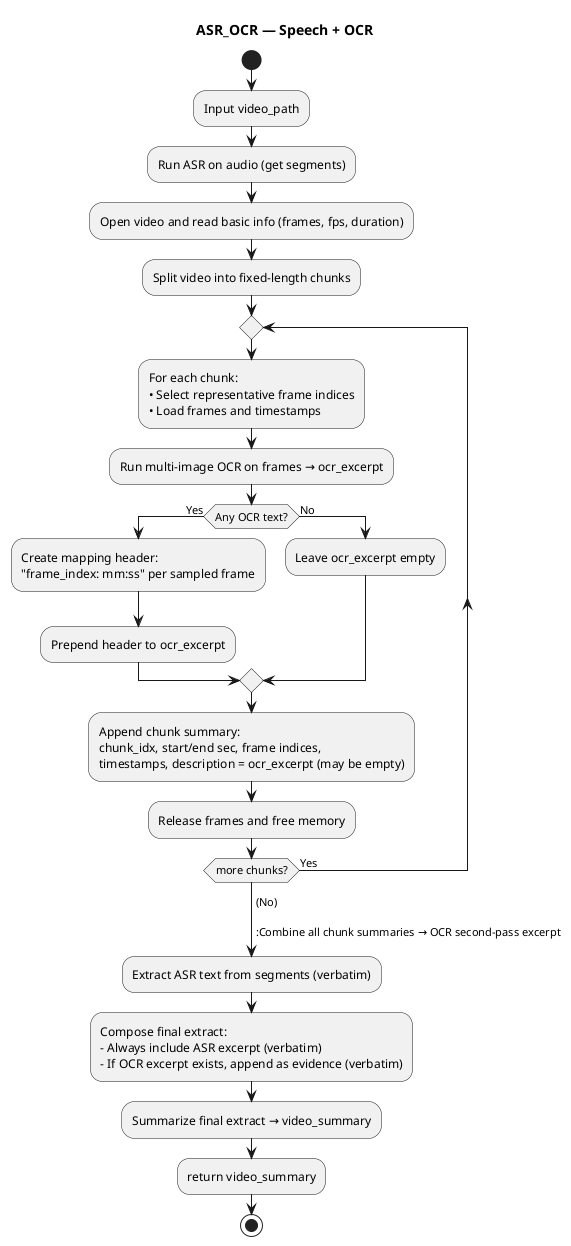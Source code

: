@startuml
title ASR_OCR — Speech + OCR

start
:Input video_path;
:Run ASR on audio (get segments);
:Open video and read basic info (frames, fps, duration);
:Split video into fixed-length chunks;

repeat
  :For each chunk:\n• Select representative frame indices\n• Load frames and timestamps;
  :Run multi-image OCR on frames → ocr_excerpt;
  if (Any OCR text?) then (Yes)
    :Create mapping header:\n"frame_index: mm:ss" per sampled frame;
    :Prepend header to ocr_excerpt;
  else (No)
    :Leave ocr_excerpt empty;
  endif
  :Append chunk summary:\nchunk_idx, start/end sec, frame indices,\ntimestamps, description = ocr_excerpt (may be empty);
  :Release frames and free memory;
repeat while (more chunks?) is (Yes)
-> (No)

:Combine all chunk summaries → OCR second-pass excerpt;
:Extract ASR text from segments (verbatim);
:Compose final extract:\n- Always include ASR excerpt (verbatim)\n- If OCR excerpt exists, append as evidence (verbatim);
:Summarize final extract → video_summary;
:return video_summary;
stop
@enduml
